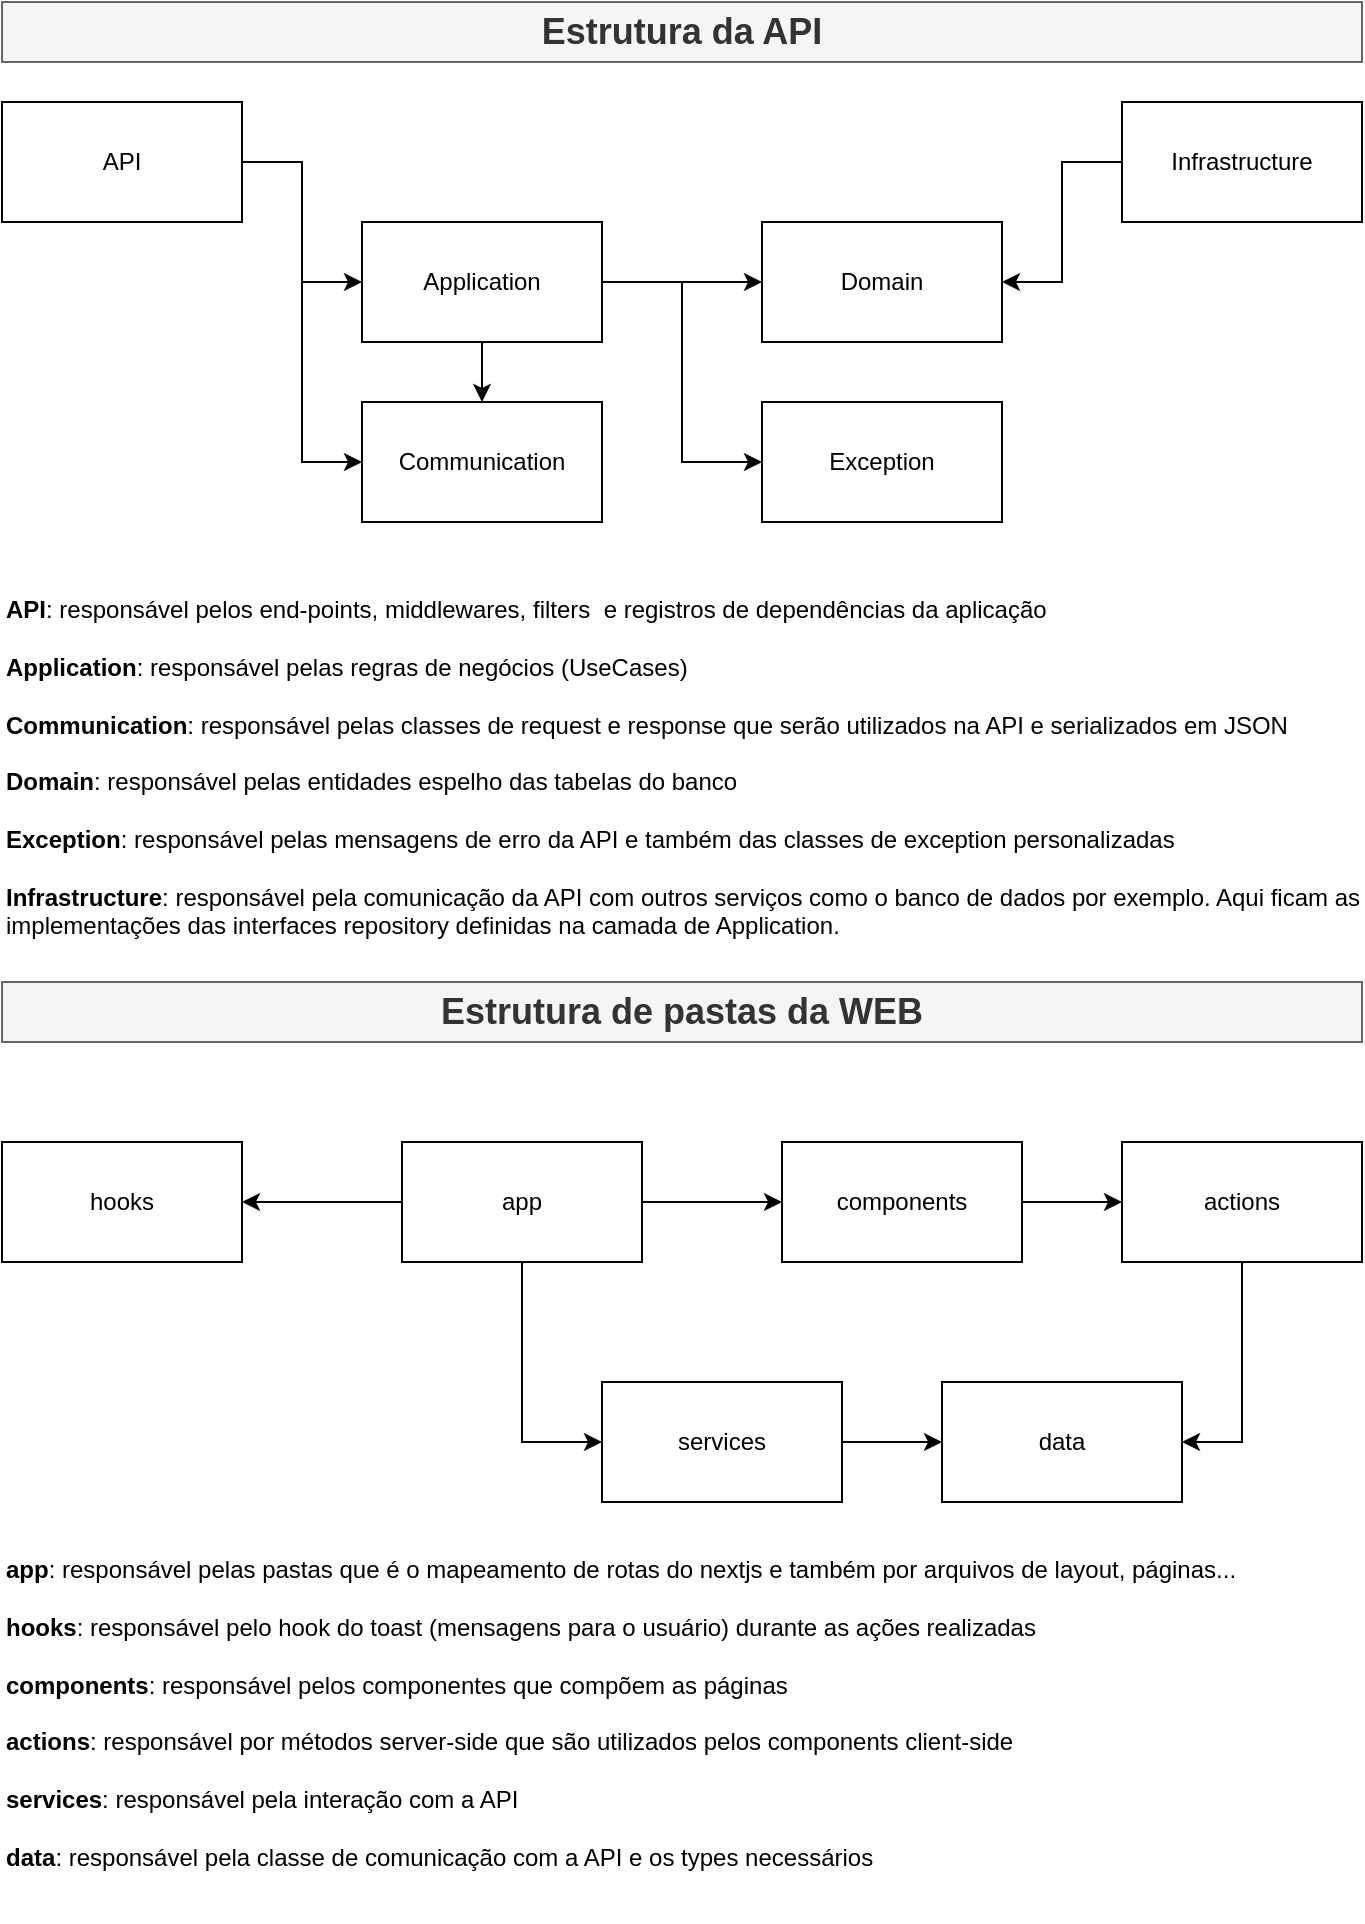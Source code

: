 <mxfile version="24.7.17">
  <diagram name="Página-1" id="TyU7_g9hYUvMKGKNzgn7">
    <mxGraphModel dx="989" dy="537" grid="1" gridSize="10" guides="1" tooltips="1" connect="1" arrows="1" fold="1" page="1" pageScale="1" pageWidth="827" pageHeight="1169" math="0" shadow="0">
      <root>
        <mxCell id="0" />
        <mxCell id="1" parent="0" />
        <mxCell id="9q4bbz4ngkfGdagmP01F-7" style="edgeStyle=orthogonalEdgeStyle;rounded=0;orthogonalLoop=1;jettySize=auto;html=1;entryX=0;entryY=0.5;entryDx=0;entryDy=0;" edge="1" parent="1" source="9q4bbz4ngkfGdagmP01F-1" target="9q4bbz4ngkfGdagmP01F-2">
          <mxGeometry relative="1" as="geometry" />
        </mxCell>
        <mxCell id="9q4bbz4ngkfGdagmP01F-8" style="edgeStyle=orthogonalEdgeStyle;rounded=0;orthogonalLoop=1;jettySize=auto;html=1;entryX=0;entryY=0.5;entryDx=0;entryDy=0;" edge="1" parent="1" source="9q4bbz4ngkfGdagmP01F-1" target="9q4bbz4ngkfGdagmP01F-3">
          <mxGeometry relative="1" as="geometry" />
        </mxCell>
        <mxCell id="9q4bbz4ngkfGdagmP01F-1" value="API" style="rounded=0;whiteSpace=wrap;html=1;" vertex="1" parent="1">
          <mxGeometry x="40" y="80" width="120" height="60" as="geometry" />
        </mxCell>
        <mxCell id="9q4bbz4ngkfGdagmP01F-9" style="edgeStyle=orthogonalEdgeStyle;rounded=0;orthogonalLoop=1;jettySize=auto;html=1;entryX=0;entryY=0.5;entryDx=0;entryDy=0;" edge="1" parent="1" source="9q4bbz4ngkfGdagmP01F-2" target="9q4bbz4ngkfGdagmP01F-4">
          <mxGeometry relative="1" as="geometry" />
        </mxCell>
        <mxCell id="9q4bbz4ngkfGdagmP01F-12" style="edgeStyle=orthogonalEdgeStyle;rounded=0;orthogonalLoop=1;jettySize=auto;html=1;entryX=0.5;entryY=0;entryDx=0;entryDy=0;" edge="1" parent="1" source="9q4bbz4ngkfGdagmP01F-2" target="9q4bbz4ngkfGdagmP01F-3">
          <mxGeometry relative="1" as="geometry" />
        </mxCell>
        <mxCell id="9q4bbz4ngkfGdagmP01F-13" style="edgeStyle=orthogonalEdgeStyle;rounded=0;orthogonalLoop=1;jettySize=auto;html=1;entryX=0;entryY=0.5;entryDx=0;entryDy=0;" edge="1" parent="1" source="9q4bbz4ngkfGdagmP01F-2" target="9q4bbz4ngkfGdagmP01F-5">
          <mxGeometry relative="1" as="geometry" />
        </mxCell>
        <mxCell id="9q4bbz4ngkfGdagmP01F-2" value="Application" style="rounded=0;whiteSpace=wrap;html=1;" vertex="1" parent="1">
          <mxGeometry x="220" y="140" width="120" height="60" as="geometry" />
        </mxCell>
        <mxCell id="9q4bbz4ngkfGdagmP01F-3" value="Communication" style="rounded=0;whiteSpace=wrap;html=1;" vertex="1" parent="1">
          <mxGeometry x="220" y="230" width="120" height="60" as="geometry" />
        </mxCell>
        <mxCell id="9q4bbz4ngkfGdagmP01F-4" value="Domain" style="rounded=0;whiteSpace=wrap;html=1;" vertex="1" parent="1">
          <mxGeometry x="420" y="140" width="120" height="60" as="geometry" />
        </mxCell>
        <mxCell id="9q4bbz4ngkfGdagmP01F-5" value="Exception" style="rounded=0;whiteSpace=wrap;html=1;" vertex="1" parent="1">
          <mxGeometry x="420" y="230" width="120" height="60" as="geometry" />
        </mxCell>
        <mxCell id="9q4bbz4ngkfGdagmP01F-10" style="edgeStyle=orthogonalEdgeStyle;rounded=0;orthogonalLoop=1;jettySize=auto;html=1;entryX=1;entryY=0.5;entryDx=0;entryDy=0;" edge="1" parent="1" source="9q4bbz4ngkfGdagmP01F-6" target="9q4bbz4ngkfGdagmP01F-4">
          <mxGeometry relative="1" as="geometry" />
        </mxCell>
        <mxCell id="9q4bbz4ngkfGdagmP01F-6" value="Infrastructure" style="rounded=0;whiteSpace=wrap;html=1;" vertex="1" parent="1">
          <mxGeometry x="600" y="80" width="120" height="60" as="geometry" />
        </mxCell>
        <mxCell id="9q4bbz4ngkfGdagmP01F-14" value="&lt;b&gt;API&lt;/b&gt;: responsável pelos end-points, middlewares, filters&amp;nbsp; e registros de dependências da aplicação&lt;div&gt;&lt;b&gt;&lt;br&gt;&lt;/b&gt;&lt;/div&gt;&lt;div&gt;&lt;b&gt;Application&lt;/b&gt;: responsável pelas regras de negócios (UseCases)&lt;/div&gt;&lt;div&gt;&lt;b&gt;&lt;br&gt;&lt;/b&gt;&lt;/div&gt;&lt;div&gt;&lt;b&gt;Communication&lt;/b&gt;: responsável pelas classes de request e response que serão utilizados na API e serializados em JSON&lt;/div&gt;&lt;div&gt;&lt;b&gt;&lt;br&gt;&lt;/b&gt;&lt;/div&gt;&lt;div&gt;&lt;b&gt;Domain&lt;/b&gt;: responsável pelas entidades espelho das tabelas do banco&lt;/div&gt;&lt;div&gt;&lt;b&gt;&lt;br&gt;&lt;/b&gt;&lt;/div&gt;&lt;div&gt;&lt;b&gt;Exception&lt;/b&gt;: responsável pelas mensagens de erro da API e também das classes de exception personalizadas&lt;/div&gt;&lt;div&gt;&lt;b&gt;&lt;br&gt;&lt;/b&gt;&lt;/div&gt;&lt;div&gt;&lt;b&gt;Infrastructure&lt;/b&gt;: responsável pela comunicação da API com outros serviços como o banco de dados por exemplo. Aqui ficam as implementações das interfaces repository definidas na camada de Application.&lt;/div&gt;" style="text;html=1;align=left;verticalAlign=top;whiteSpace=wrap;rounded=0;" vertex="1" parent="1">
          <mxGeometry x="40" y="320" width="680" height="190" as="geometry" />
        </mxCell>
        <mxCell id="9q4bbz4ngkfGdagmP01F-15" value="Estrutura da API" style="text;html=1;align=center;verticalAlign=middle;whiteSpace=wrap;rounded=0;fontStyle=1;fillColor=#f5f5f5;fontColor=#333333;strokeColor=#666666;fontSize=18;" vertex="1" parent="1">
          <mxGeometry x="40" y="30" width="680" height="30" as="geometry" />
        </mxCell>
        <mxCell id="9q4bbz4ngkfGdagmP01F-16" value="Estrutura de pastas da WEB" style="text;html=1;align=center;verticalAlign=middle;whiteSpace=wrap;rounded=0;fontStyle=1;fillColor=#f5f5f5;fontColor=#333333;strokeColor=#666666;fontSize=18;" vertex="1" parent="1">
          <mxGeometry x="40" y="520" width="680" height="30" as="geometry" />
        </mxCell>
        <mxCell id="9q4bbz4ngkfGdagmP01F-25" style="edgeStyle=orthogonalEdgeStyle;rounded=0;orthogonalLoop=1;jettySize=auto;html=1;entryX=0;entryY=0.5;entryDx=0;entryDy=0;" edge="1" parent="1" source="9q4bbz4ngkfGdagmP01F-17" target="9q4bbz4ngkfGdagmP01F-19">
          <mxGeometry relative="1" as="geometry" />
        </mxCell>
        <mxCell id="9q4bbz4ngkfGdagmP01F-26" style="edgeStyle=orthogonalEdgeStyle;rounded=0;orthogonalLoop=1;jettySize=auto;html=1;entryX=1;entryY=0.5;entryDx=0;entryDy=0;" edge="1" parent="1" source="9q4bbz4ngkfGdagmP01F-17" target="9q4bbz4ngkfGdagmP01F-21">
          <mxGeometry relative="1" as="geometry" />
        </mxCell>
        <mxCell id="9q4bbz4ngkfGdagmP01F-29" style="edgeStyle=orthogonalEdgeStyle;rounded=0;orthogonalLoop=1;jettySize=auto;html=1;entryX=0;entryY=0.5;entryDx=0;entryDy=0;" edge="1" parent="1" source="9q4bbz4ngkfGdagmP01F-17" target="9q4bbz4ngkfGdagmP01F-22">
          <mxGeometry relative="1" as="geometry" />
        </mxCell>
        <mxCell id="9q4bbz4ngkfGdagmP01F-17" value="app" style="rounded=0;whiteSpace=wrap;html=1;" vertex="1" parent="1">
          <mxGeometry x="240" y="600" width="120" height="60" as="geometry" />
        </mxCell>
        <mxCell id="9q4bbz4ngkfGdagmP01F-27" style="edgeStyle=orthogonalEdgeStyle;rounded=0;orthogonalLoop=1;jettySize=auto;html=1;entryX=1;entryY=0.5;entryDx=0;entryDy=0;" edge="1" parent="1" source="9q4bbz4ngkfGdagmP01F-18" target="9q4bbz4ngkfGdagmP01F-20">
          <mxGeometry relative="1" as="geometry" />
        </mxCell>
        <mxCell id="9q4bbz4ngkfGdagmP01F-18" value="actions" style="rounded=0;whiteSpace=wrap;html=1;" vertex="1" parent="1">
          <mxGeometry x="600" y="600" width="120" height="60" as="geometry" />
        </mxCell>
        <mxCell id="9q4bbz4ngkfGdagmP01F-24" style="edgeStyle=orthogonalEdgeStyle;rounded=0;orthogonalLoop=1;jettySize=auto;html=1;entryX=0;entryY=0.5;entryDx=0;entryDy=0;" edge="1" parent="1" source="9q4bbz4ngkfGdagmP01F-19" target="9q4bbz4ngkfGdagmP01F-18">
          <mxGeometry relative="1" as="geometry" />
        </mxCell>
        <mxCell id="9q4bbz4ngkfGdagmP01F-19" value="components" style="rounded=0;whiteSpace=wrap;html=1;" vertex="1" parent="1">
          <mxGeometry x="430" y="600" width="120" height="60" as="geometry" />
        </mxCell>
        <mxCell id="9q4bbz4ngkfGdagmP01F-20" value="data" style="rounded=0;whiteSpace=wrap;html=1;" vertex="1" parent="1">
          <mxGeometry x="510" y="720" width="120" height="60" as="geometry" />
        </mxCell>
        <mxCell id="9q4bbz4ngkfGdagmP01F-21" value="hooks" style="rounded=0;whiteSpace=wrap;html=1;" vertex="1" parent="1">
          <mxGeometry x="40" y="600" width="120" height="60" as="geometry" />
        </mxCell>
        <mxCell id="9q4bbz4ngkfGdagmP01F-28" style="edgeStyle=orthogonalEdgeStyle;rounded=0;orthogonalLoop=1;jettySize=auto;html=1;entryX=0;entryY=0.5;entryDx=0;entryDy=0;" edge="1" parent="1" source="9q4bbz4ngkfGdagmP01F-22" target="9q4bbz4ngkfGdagmP01F-20">
          <mxGeometry relative="1" as="geometry" />
        </mxCell>
        <mxCell id="9q4bbz4ngkfGdagmP01F-22" value="services" style="rounded=0;whiteSpace=wrap;html=1;" vertex="1" parent="1">
          <mxGeometry x="340" y="720" width="120" height="60" as="geometry" />
        </mxCell>
        <mxCell id="9q4bbz4ngkfGdagmP01F-30" value="&lt;b&gt;app&lt;/b&gt;: responsável pelas pastas que é o mapeamento de rotas do nextjs e também por arquivos de layout, páginas&lt;span style=&quot;background-color: initial;&quot;&gt;...&lt;/span&gt;&lt;div&gt;&lt;div&gt;&lt;b&gt;&lt;br&gt;&lt;/b&gt;&lt;/div&gt;&lt;div&gt;&lt;b&gt;hooks&lt;/b&gt;: responsável pelo hook do toast (mensagens para o usuário) durante as ações realizadas&lt;/div&gt;&lt;div&gt;&lt;b&gt;&lt;br&gt;&lt;/b&gt;&lt;/div&gt;&lt;div&gt;&lt;b&gt;components&lt;/b&gt;: responsável pelos componentes que compõem as páginas&lt;/div&gt;&lt;div&gt;&lt;b&gt;&lt;br&gt;&lt;/b&gt;&lt;/div&gt;&lt;div&gt;&lt;b&gt;actions&lt;/b&gt;: responsável por métodos server-side que são utilizados pelos components client-side&lt;/div&gt;&lt;div&gt;&lt;b&gt;&lt;br&gt;&lt;/b&gt;&lt;/div&gt;&lt;div&gt;&lt;b&gt;services&lt;/b&gt;: responsável pela interação com a API&lt;/div&gt;&lt;div&gt;&lt;b&gt;&lt;br&gt;&lt;/b&gt;&lt;/div&gt;&lt;div&gt;&lt;b&gt;data&lt;/b&gt;: responsável pela classe de comunicação com a API e os types necessários&lt;/div&gt;&lt;div&gt;&lt;br&gt;&lt;/div&gt;&lt;/div&gt;" style="text;html=1;align=left;verticalAlign=top;whiteSpace=wrap;rounded=0;" vertex="1" parent="1">
          <mxGeometry x="40" y="800" width="680" height="190" as="geometry" />
        </mxCell>
      </root>
    </mxGraphModel>
  </diagram>
</mxfile>
